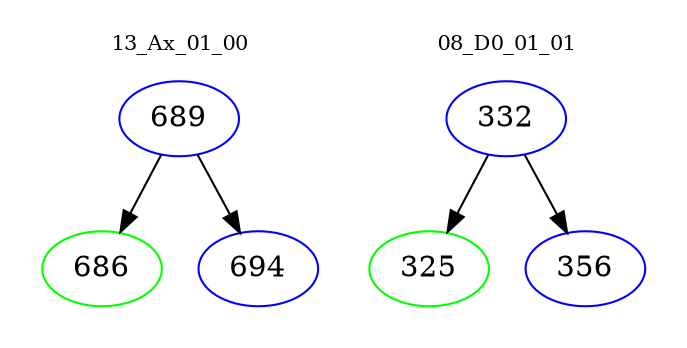 digraph{
subgraph cluster_0 {
color = white
label = "13_Ax_01_00";
fontsize=10;
T0_689 [label="689", color="blue"]
T0_689 -> T0_686 [color="black"]
T0_686 [label="686", color="green"]
T0_689 -> T0_694 [color="black"]
T0_694 [label="694", color="blue"]
}
subgraph cluster_1 {
color = white
label = "08_D0_01_01";
fontsize=10;
T1_332 [label="332", color="blue"]
T1_332 -> T1_325 [color="black"]
T1_325 [label="325", color="green"]
T1_332 -> T1_356 [color="black"]
T1_356 [label="356", color="blue"]
}
}
